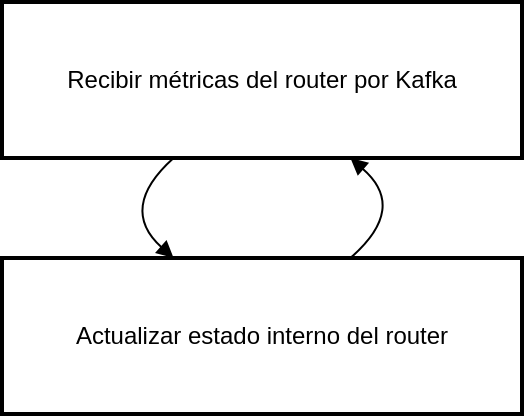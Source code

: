 <mxfile version="26.2.2">
  <diagram name="Página-1" id="eqjOnO7Gvo-85zCGQlQS">
    <mxGraphModel dx="1098" dy="771" grid="1" gridSize="10" guides="1" tooltips="1" connect="1" arrows="1" fold="1" page="1" pageScale="1" pageWidth="827" pageHeight="1169" math="0" shadow="0">
      <root>
        <mxCell id="0" />
        <mxCell id="1" parent="0" />
        <mxCell id="boX53UYX1-WF3tNRa1Cb-4" value="Recibir métricas del router por Kafka" style="whiteSpace=wrap;strokeWidth=2;" parent="1" vertex="1">
          <mxGeometry x="220" y="360" width="260" height="78" as="geometry" />
        </mxCell>
        <mxCell id="boX53UYX1-WF3tNRa1Cb-5" value="Actualizar estado interno del router" style="whiteSpace=wrap;strokeWidth=2;" parent="1" vertex="1">
          <mxGeometry x="220" y="488" width="260" height="78" as="geometry" />
        </mxCell>
        <mxCell id="boX53UYX1-WF3tNRa1Cb-18" value="" style="curved=1;startArrow=none;endArrow=block;exitX=0.33;exitY=1;entryX=0.33;entryY=0;rounded=0;" parent="1" source="boX53UYX1-WF3tNRa1Cb-4" target="boX53UYX1-WF3tNRa1Cb-5" edge="1">
          <mxGeometry relative="1" as="geometry">
            <Array as="points">
              <mxPoint x="278" y="463" />
            </Array>
          </mxGeometry>
        </mxCell>
        <mxCell id="boX53UYX1-WF3tNRa1Cb-19" value="" style="curved=1;startArrow=none;endArrow=block;exitX=0.67;exitY=0;entryX=0.67;entryY=1;rounded=0;" parent="1" source="boX53UYX1-WF3tNRa1Cb-5" target="boX53UYX1-WF3tNRa1Cb-4" edge="1">
          <mxGeometry relative="1" as="geometry">
            <Array as="points">
              <mxPoint x="423" y="463" />
            </Array>
          </mxGeometry>
        </mxCell>
      </root>
    </mxGraphModel>
  </diagram>
</mxfile>
